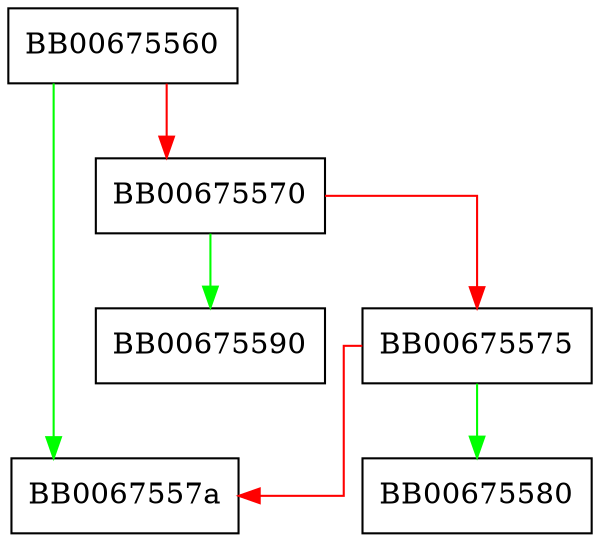 digraph x509_object_cmp {
  node [shape="box"];
  graph [splines=ortho];
  BB00675560 -> BB0067557a [color="green"];
  BB00675560 -> BB00675570 [color="red"];
  BB00675570 -> BB00675590 [color="green"];
  BB00675570 -> BB00675575 [color="red"];
  BB00675575 -> BB00675580 [color="green"];
  BB00675575 -> BB0067557a [color="red"];
}